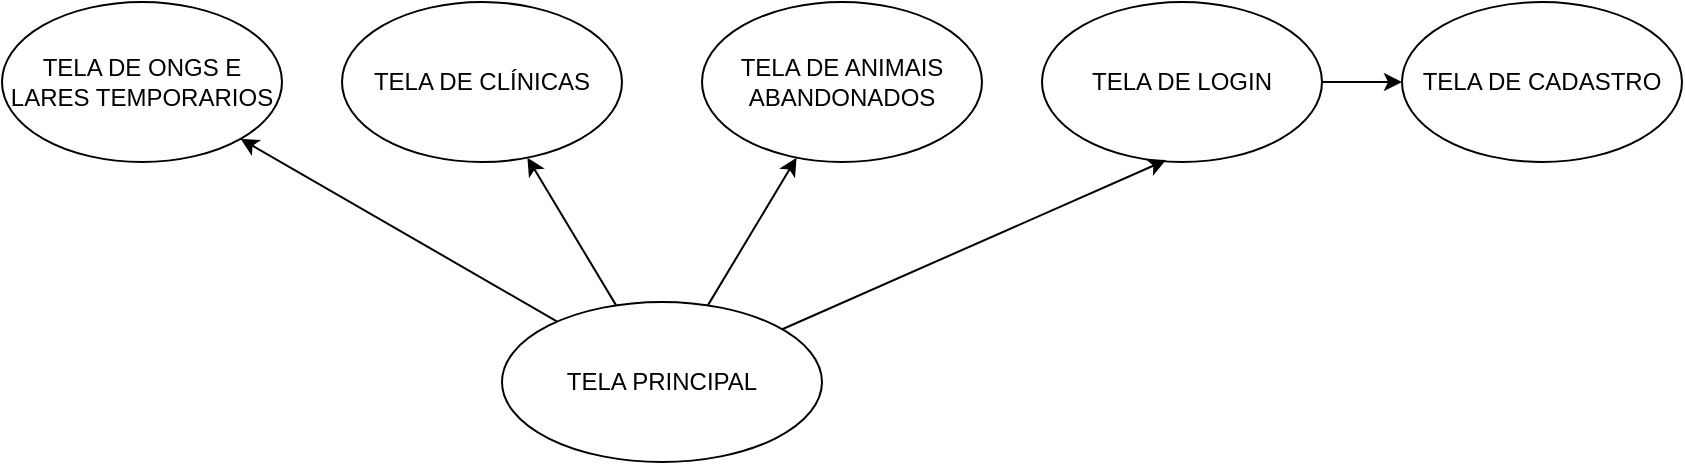 <mxfile version="24.6.3" type="github">
  <diagram name="Página-1" id="UobBjaJwMlICEHa-Haaa">
    <mxGraphModel dx="880" dy="460" grid="1" gridSize="10" guides="1" tooltips="1" connect="1" arrows="1" fold="1" page="1" pageScale="1" pageWidth="1169" pageHeight="1654" math="0" shadow="0">
      <root>
        <mxCell id="0" />
        <mxCell id="1" parent="0" />
        <mxCell id="vT9PVhpSTflnILdodTu9-1" value="TELA PRINCIPAL" style="ellipse;whiteSpace=wrap;html=1;" parent="1" vertex="1">
          <mxGeometry x="400" y="250" width="160" height="80" as="geometry" />
        </mxCell>
        <mxCell id="Ei8btUgGEkhQR9ocS008-1" value="TELA DE ONGS E LARES TEMPORARIOS" style="ellipse;whiteSpace=wrap;html=1;" vertex="1" parent="1">
          <mxGeometry x="150" y="100" width="140" height="80" as="geometry" />
        </mxCell>
        <mxCell id="Ei8btUgGEkhQR9ocS008-2" value="TELA DE CLÍNICAS" style="ellipse;whiteSpace=wrap;html=1;" vertex="1" parent="1">
          <mxGeometry x="320" y="100" width="140" height="80" as="geometry" />
        </mxCell>
        <mxCell id="Ei8btUgGEkhQR9ocS008-3" value="TELA DE LOGIN" style="ellipse;whiteSpace=wrap;html=1;" vertex="1" parent="1">
          <mxGeometry x="670" y="100" width="140" height="80" as="geometry" />
        </mxCell>
        <mxCell id="Ei8btUgGEkhQR9ocS008-4" value="TELA DE ANIMAIS ABANDONADOS" style="ellipse;whiteSpace=wrap;html=1;" vertex="1" parent="1">
          <mxGeometry x="500" y="100" width="140" height="80" as="geometry" />
        </mxCell>
        <mxCell id="Ei8btUgGEkhQR9ocS008-5" value="" style="endArrow=classic;html=1;rounded=0;" edge="1" parent="1" source="vT9PVhpSTflnILdodTu9-1" target="Ei8btUgGEkhQR9ocS008-1">
          <mxGeometry width="50" height="50" relative="1" as="geometry">
            <mxPoint x="430" y="270" as="sourcePoint" />
            <mxPoint x="480" y="220" as="targetPoint" />
          </mxGeometry>
        </mxCell>
        <mxCell id="Ei8btUgGEkhQR9ocS008-6" value="" style="endArrow=classic;html=1;rounded=0;" edge="1" parent="1" source="vT9PVhpSTflnILdodTu9-1" target="Ei8btUgGEkhQR9ocS008-2">
          <mxGeometry width="50" height="50" relative="1" as="geometry">
            <mxPoint x="430" y="270" as="sourcePoint" />
            <mxPoint x="480" y="220" as="targetPoint" />
          </mxGeometry>
        </mxCell>
        <mxCell id="Ei8btUgGEkhQR9ocS008-7" value="" style="endArrow=classic;html=1;rounded=0;entryX=0.443;entryY=0.988;entryDx=0;entryDy=0;entryPerimeter=0;" edge="1" parent="1" source="vT9PVhpSTflnILdodTu9-1" target="Ei8btUgGEkhQR9ocS008-3">
          <mxGeometry width="50" height="50" relative="1" as="geometry">
            <mxPoint x="430" y="270" as="sourcePoint" />
            <mxPoint x="480" y="220" as="targetPoint" />
          </mxGeometry>
        </mxCell>
        <mxCell id="Ei8btUgGEkhQR9ocS008-8" value="" style="endArrow=classic;html=1;rounded=0;" edge="1" parent="1" source="vT9PVhpSTflnILdodTu9-1" target="Ei8btUgGEkhQR9ocS008-4">
          <mxGeometry width="50" height="50" relative="1" as="geometry">
            <mxPoint x="430" y="270" as="sourcePoint" />
            <mxPoint x="480" y="220" as="targetPoint" />
          </mxGeometry>
        </mxCell>
        <mxCell id="Ei8btUgGEkhQR9ocS008-9" value="TELA DE CADASTRO" style="ellipse;whiteSpace=wrap;html=1;" vertex="1" parent="1">
          <mxGeometry x="850" y="100" width="140" height="80" as="geometry" />
        </mxCell>
        <mxCell id="Ei8btUgGEkhQR9ocS008-10" value="" style="endArrow=classic;html=1;rounded=0;" edge="1" parent="1" source="Ei8btUgGEkhQR9ocS008-3" target="Ei8btUgGEkhQR9ocS008-9">
          <mxGeometry width="50" height="50" relative="1" as="geometry">
            <mxPoint x="430" y="70" as="sourcePoint" />
            <mxPoint x="480" y="20" as="targetPoint" />
          </mxGeometry>
        </mxCell>
      </root>
    </mxGraphModel>
  </diagram>
</mxfile>
